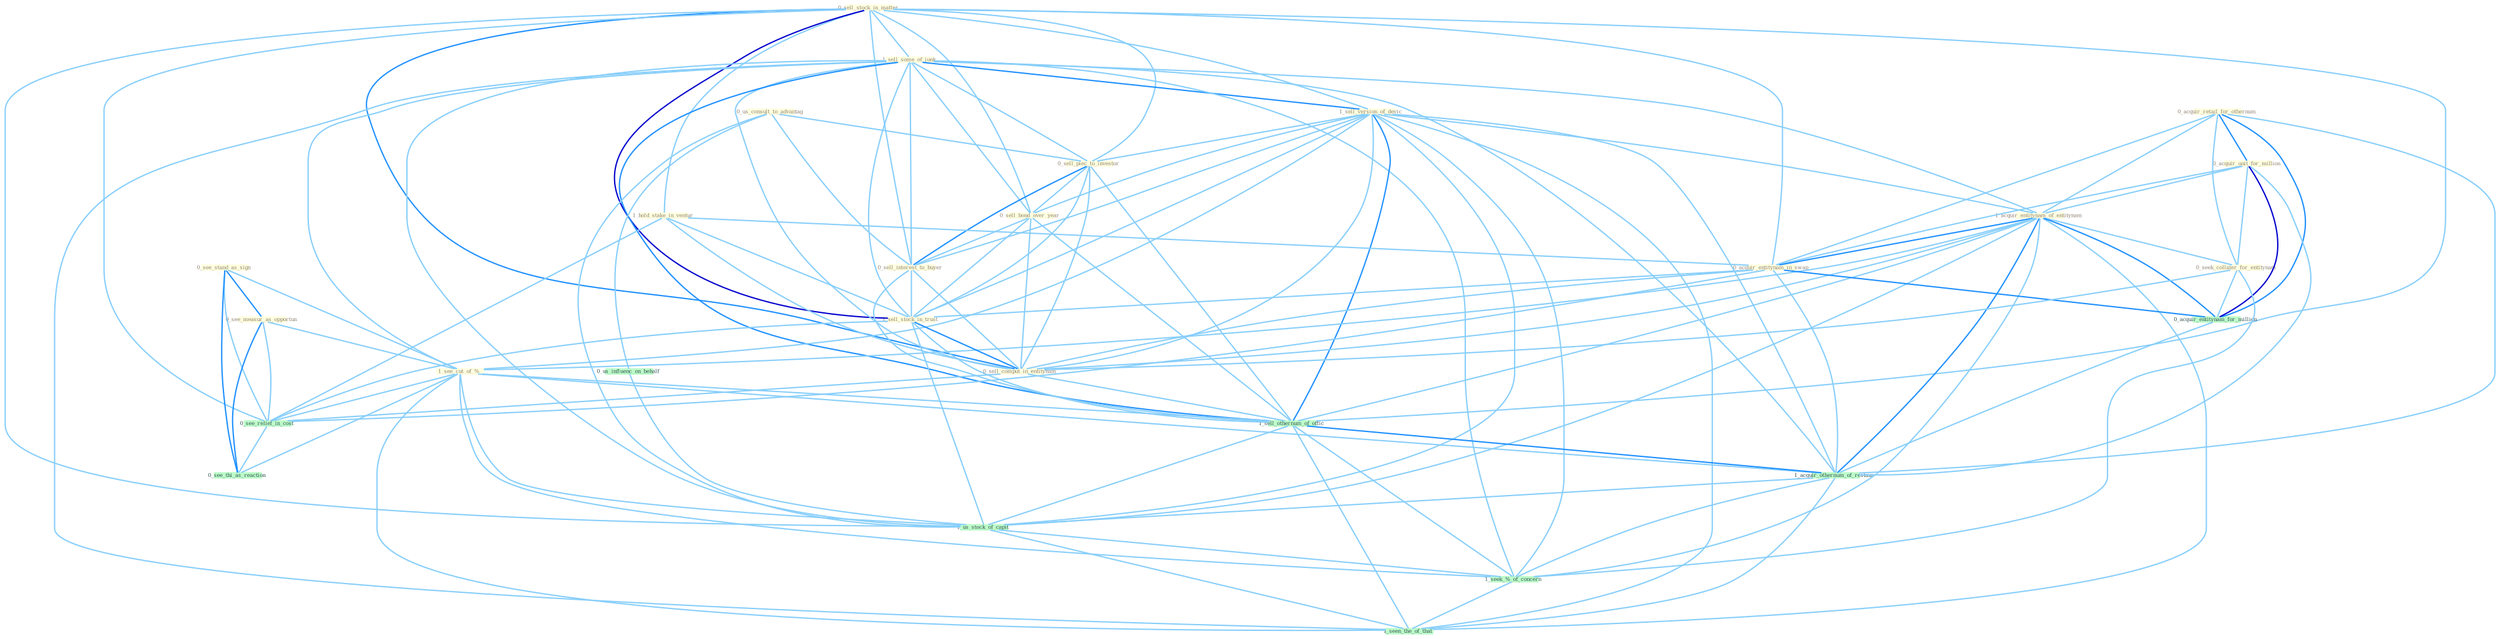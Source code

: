 Graph G{ 
    node
    [shape=polygon,style=filled,width=.5,height=.06,color="#BDFCC9",fixedsize=true,fontsize=4,
    fontcolor="#2f4f4f"];
    {node
    [color="#ffffe0", fontcolor="#8b7d6b"] "0_sell_stock_in_matter " "1_sell_some_of_junk " "0_acquir_retail_for_othernum " "0_us_consult_to_advantag " "1_sell_version_of_devic " "0_sell_piec_to_investor " "0_see_stand_as_sign " "0_sell_bond_over_year " "1_hold_stake_in_ventur " "0_see_measur_as_opportun " "0_acquir_unit_for_million " "0_sell_interest_to_buyer " "1_acquir_entitynam_of_entitynam " "0_acquir_entitynam_in_swap " "1_see_cut_of_% " "1_sell_stock_in_trust " "0_seek_collater_for_entitynam " "0_sell_comput_in_entitynam "}
{node [color="#fff0f5", fontcolor="#b22222"]}
edge [color="#B0E2FF"];

	"0_sell_stock_in_matter " -- "1_sell_some_of_junk " [w="1", color="#87cefa" ];
	"0_sell_stock_in_matter " -- "1_sell_version_of_devic " [w="1", color="#87cefa" ];
	"0_sell_stock_in_matter " -- "0_sell_piec_to_investor " [w="1", color="#87cefa" ];
	"0_sell_stock_in_matter " -- "0_sell_bond_over_year " [w="1", color="#87cefa" ];
	"0_sell_stock_in_matter " -- "1_hold_stake_in_ventur " [w="1", color="#87cefa" ];
	"0_sell_stock_in_matter " -- "0_sell_interest_to_buyer " [w="1", color="#87cefa" ];
	"0_sell_stock_in_matter " -- "0_acquir_entitynam_in_swap " [w="1", color="#87cefa" ];
	"0_sell_stock_in_matter " -- "1_sell_stock_in_trust " [w="3", color="#0000cd" , len=0.6];
	"0_sell_stock_in_matter " -- "0_sell_comput_in_entitynam " [w="2", color="#1e90ff" , len=0.8];
	"0_sell_stock_in_matter " -- "1_sell_othernum_of_offic " [w="1", color="#87cefa" ];
	"0_sell_stock_in_matter " -- "0_see_relief_in_cost " [w="1", color="#87cefa" ];
	"0_sell_stock_in_matter " -- "1_us_stock_of_capit " [w="1", color="#87cefa" ];
	"1_sell_some_of_junk " -- "1_sell_version_of_devic " [w="2", color="#1e90ff" , len=0.8];
	"1_sell_some_of_junk " -- "0_sell_piec_to_investor " [w="1", color="#87cefa" ];
	"1_sell_some_of_junk " -- "0_sell_bond_over_year " [w="1", color="#87cefa" ];
	"1_sell_some_of_junk " -- "0_sell_interest_to_buyer " [w="1", color="#87cefa" ];
	"1_sell_some_of_junk " -- "1_acquir_entitynam_of_entitynam " [w="1", color="#87cefa" ];
	"1_sell_some_of_junk " -- "1_see_cut_of_% " [w="1", color="#87cefa" ];
	"1_sell_some_of_junk " -- "1_sell_stock_in_trust " [w="1", color="#87cefa" ];
	"1_sell_some_of_junk " -- "0_sell_comput_in_entitynam " [w="1", color="#87cefa" ];
	"1_sell_some_of_junk " -- "1_sell_othernum_of_offic " [w="2", color="#1e90ff" , len=0.8];
	"1_sell_some_of_junk " -- "1_acquir_othernum_of_restaur " [w="1", color="#87cefa" ];
	"1_sell_some_of_junk " -- "1_us_stock_of_capit " [w="1", color="#87cefa" ];
	"1_sell_some_of_junk " -- "1_seek_%_of_concern " [w="1", color="#87cefa" ];
	"1_sell_some_of_junk " -- "1_seen_the_of_that " [w="1", color="#87cefa" ];
	"0_acquir_retail_for_othernum " -- "0_acquir_unit_for_million " [w="2", color="#1e90ff" , len=0.8];
	"0_acquir_retail_for_othernum " -- "1_acquir_entitynam_of_entitynam " [w="1", color="#87cefa" ];
	"0_acquir_retail_for_othernum " -- "0_acquir_entitynam_in_swap " [w="1", color="#87cefa" ];
	"0_acquir_retail_for_othernum " -- "0_seek_collater_for_entitynam " [w="1", color="#87cefa" ];
	"0_acquir_retail_for_othernum " -- "0_acquir_entitynam_for_million " [w="2", color="#1e90ff" , len=0.8];
	"0_acquir_retail_for_othernum " -- "1_acquir_othernum_of_restaur " [w="1", color="#87cefa" ];
	"0_us_consult_to_advantag " -- "0_sell_piec_to_investor " [w="1", color="#87cefa" ];
	"0_us_consult_to_advantag " -- "0_sell_interest_to_buyer " [w="1", color="#87cefa" ];
	"0_us_consult_to_advantag " -- "0_us_influenc_on_behalf " [w="1", color="#87cefa" ];
	"0_us_consult_to_advantag " -- "1_us_stock_of_capit " [w="1", color="#87cefa" ];
	"1_sell_version_of_devic " -- "0_sell_piec_to_investor " [w="1", color="#87cefa" ];
	"1_sell_version_of_devic " -- "0_sell_bond_over_year " [w="1", color="#87cefa" ];
	"1_sell_version_of_devic " -- "0_sell_interest_to_buyer " [w="1", color="#87cefa" ];
	"1_sell_version_of_devic " -- "1_acquir_entitynam_of_entitynam " [w="1", color="#87cefa" ];
	"1_sell_version_of_devic " -- "1_see_cut_of_% " [w="1", color="#87cefa" ];
	"1_sell_version_of_devic " -- "1_sell_stock_in_trust " [w="1", color="#87cefa" ];
	"1_sell_version_of_devic " -- "0_sell_comput_in_entitynam " [w="1", color="#87cefa" ];
	"1_sell_version_of_devic " -- "1_sell_othernum_of_offic " [w="2", color="#1e90ff" , len=0.8];
	"1_sell_version_of_devic " -- "1_acquir_othernum_of_restaur " [w="1", color="#87cefa" ];
	"1_sell_version_of_devic " -- "1_us_stock_of_capit " [w="1", color="#87cefa" ];
	"1_sell_version_of_devic " -- "1_seek_%_of_concern " [w="1", color="#87cefa" ];
	"1_sell_version_of_devic " -- "1_seen_the_of_that " [w="1", color="#87cefa" ];
	"0_sell_piec_to_investor " -- "0_sell_bond_over_year " [w="1", color="#87cefa" ];
	"0_sell_piec_to_investor " -- "0_sell_interest_to_buyer " [w="2", color="#1e90ff" , len=0.8];
	"0_sell_piec_to_investor " -- "1_sell_stock_in_trust " [w="1", color="#87cefa" ];
	"0_sell_piec_to_investor " -- "0_sell_comput_in_entitynam " [w="1", color="#87cefa" ];
	"0_sell_piec_to_investor " -- "1_sell_othernum_of_offic " [w="1", color="#87cefa" ];
	"0_see_stand_as_sign " -- "0_see_measur_as_opportun " [w="2", color="#1e90ff" , len=0.8];
	"0_see_stand_as_sign " -- "1_see_cut_of_% " [w="1", color="#87cefa" ];
	"0_see_stand_as_sign " -- "0_see_relief_in_cost " [w="1", color="#87cefa" ];
	"0_see_stand_as_sign " -- "0_see_thi_as_reaction " [w="2", color="#1e90ff" , len=0.8];
	"0_sell_bond_over_year " -- "0_sell_interest_to_buyer " [w="1", color="#87cefa" ];
	"0_sell_bond_over_year " -- "1_sell_stock_in_trust " [w="1", color="#87cefa" ];
	"0_sell_bond_over_year " -- "0_sell_comput_in_entitynam " [w="1", color="#87cefa" ];
	"0_sell_bond_over_year " -- "1_sell_othernum_of_offic " [w="1", color="#87cefa" ];
	"1_hold_stake_in_ventur " -- "0_acquir_entitynam_in_swap " [w="1", color="#87cefa" ];
	"1_hold_stake_in_ventur " -- "1_sell_stock_in_trust " [w="1", color="#87cefa" ];
	"1_hold_stake_in_ventur " -- "0_sell_comput_in_entitynam " [w="1", color="#87cefa" ];
	"1_hold_stake_in_ventur " -- "0_see_relief_in_cost " [w="1", color="#87cefa" ];
	"0_see_measur_as_opportun " -- "1_see_cut_of_% " [w="1", color="#87cefa" ];
	"0_see_measur_as_opportun " -- "0_see_relief_in_cost " [w="1", color="#87cefa" ];
	"0_see_measur_as_opportun " -- "0_see_thi_as_reaction " [w="2", color="#1e90ff" , len=0.8];
	"0_acquir_unit_for_million " -- "1_acquir_entitynam_of_entitynam " [w="1", color="#87cefa" ];
	"0_acquir_unit_for_million " -- "0_acquir_entitynam_in_swap " [w="1", color="#87cefa" ];
	"0_acquir_unit_for_million " -- "0_seek_collater_for_entitynam " [w="1", color="#87cefa" ];
	"0_acquir_unit_for_million " -- "0_acquir_entitynam_for_million " [w="3", color="#0000cd" , len=0.6];
	"0_acquir_unit_for_million " -- "1_acquir_othernum_of_restaur " [w="1", color="#87cefa" ];
	"0_sell_interest_to_buyer " -- "1_sell_stock_in_trust " [w="1", color="#87cefa" ];
	"0_sell_interest_to_buyer " -- "0_sell_comput_in_entitynam " [w="1", color="#87cefa" ];
	"0_sell_interest_to_buyer " -- "1_sell_othernum_of_offic " [w="1", color="#87cefa" ];
	"1_acquir_entitynam_of_entitynam " -- "0_acquir_entitynam_in_swap " [w="2", color="#1e90ff" , len=0.8];
	"1_acquir_entitynam_of_entitynam " -- "1_see_cut_of_% " [w="1", color="#87cefa" ];
	"1_acquir_entitynam_of_entitynam " -- "0_seek_collater_for_entitynam " [w="1", color="#87cefa" ];
	"1_acquir_entitynam_of_entitynam " -- "0_sell_comput_in_entitynam " [w="1", color="#87cefa" ];
	"1_acquir_entitynam_of_entitynam " -- "0_acquir_entitynam_for_million " [w="2", color="#1e90ff" , len=0.8];
	"1_acquir_entitynam_of_entitynam " -- "1_sell_othernum_of_offic " [w="1", color="#87cefa" ];
	"1_acquir_entitynam_of_entitynam " -- "1_acquir_othernum_of_restaur " [w="2", color="#1e90ff" , len=0.8];
	"1_acquir_entitynam_of_entitynam " -- "1_us_stock_of_capit " [w="1", color="#87cefa" ];
	"1_acquir_entitynam_of_entitynam " -- "1_seek_%_of_concern " [w="1", color="#87cefa" ];
	"1_acquir_entitynam_of_entitynam " -- "1_seen_the_of_that " [w="1", color="#87cefa" ];
	"0_acquir_entitynam_in_swap " -- "1_sell_stock_in_trust " [w="1", color="#87cefa" ];
	"0_acquir_entitynam_in_swap " -- "0_sell_comput_in_entitynam " [w="1", color="#87cefa" ];
	"0_acquir_entitynam_in_swap " -- "0_acquir_entitynam_for_million " [w="2", color="#1e90ff" , len=0.8];
	"0_acquir_entitynam_in_swap " -- "0_see_relief_in_cost " [w="1", color="#87cefa" ];
	"0_acquir_entitynam_in_swap " -- "1_acquir_othernum_of_restaur " [w="1", color="#87cefa" ];
	"1_see_cut_of_% " -- "1_sell_othernum_of_offic " [w="1", color="#87cefa" ];
	"1_see_cut_of_% " -- "0_see_relief_in_cost " [w="1", color="#87cefa" ];
	"1_see_cut_of_% " -- "0_see_thi_as_reaction " [w="1", color="#87cefa" ];
	"1_see_cut_of_% " -- "1_acquir_othernum_of_restaur " [w="1", color="#87cefa" ];
	"1_see_cut_of_% " -- "1_us_stock_of_capit " [w="1", color="#87cefa" ];
	"1_see_cut_of_% " -- "1_seek_%_of_concern " [w="1", color="#87cefa" ];
	"1_see_cut_of_% " -- "1_seen_the_of_that " [w="1", color="#87cefa" ];
	"1_sell_stock_in_trust " -- "0_sell_comput_in_entitynam " [w="2", color="#1e90ff" , len=0.8];
	"1_sell_stock_in_trust " -- "1_sell_othernum_of_offic " [w="1", color="#87cefa" ];
	"1_sell_stock_in_trust " -- "0_see_relief_in_cost " [w="1", color="#87cefa" ];
	"1_sell_stock_in_trust " -- "1_us_stock_of_capit " [w="1", color="#87cefa" ];
	"0_seek_collater_for_entitynam " -- "0_sell_comput_in_entitynam " [w="1", color="#87cefa" ];
	"0_seek_collater_for_entitynam " -- "0_acquir_entitynam_for_million " [w="1", color="#87cefa" ];
	"0_seek_collater_for_entitynam " -- "1_seek_%_of_concern " [w="1", color="#87cefa" ];
	"0_sell_comput_in_entitynam " -- "1_sell_othernum_of_offic " [w="1", color="#87cefa" ];
	"0_sell_comput_in_entitynam " -- "0_see_relief_in_cost " [w="1", color="#87cefa" ];
	"0_acquir_entitynam_for_million " -- "1_acquir_othernum_of_restaur " [w="1", color="#87cefa" ];
	"1_sell_othernum_of_offic " -- "1_acquir_othernum_of_restaur " [w="2", color="#1e90ff" , len=0.8];
	"1_sell_othernum_of_offic " -- "1_us_stock_of_capit " [w="1", color="#87cefa" ];
	"1_sell_othernum_of_offic " -- "1_seek_%_of_concern " [w="1", color="#87cefa" ];
	"1_sell_othernum_of_offic " -- "1_seen_the_of_that " [w="1", color="#87cefa" ];
	"0_us_influenc_on_behalf " -- "1_us_stock_of_capit " [w="1", color="#87cefa" ];
	"0_see_relief_in_cost " -- "0_see_thi_as_reaction " [w="1", color="#87cefa" ];
	"1_acquir_othernum_of_restaur " -- "1_us_stock_of_capit " [w="1", color="#87cefa" ];
	"1_acquir_othernum_of_restaur " -- "1_seek_%_of_concern " [w="1", color="#87cefa" ];
	"1_acquir_othernum_of_restaur " -- "1_seen_the_of_that " [w="1", color="#87cefa" ];
	"1_us_stock_of_capit " -- "1_seek_%_of_concern " [w="1", color="#87cefa" ];
	"1_us_stock_of_capit " -- "1_seen_the_of_that " [w="1", color="#87cefa" ];
	"1_seek_%_of_concern " -- "1_seen_the_of_that " [w="1", color="#87cefa" ];
}